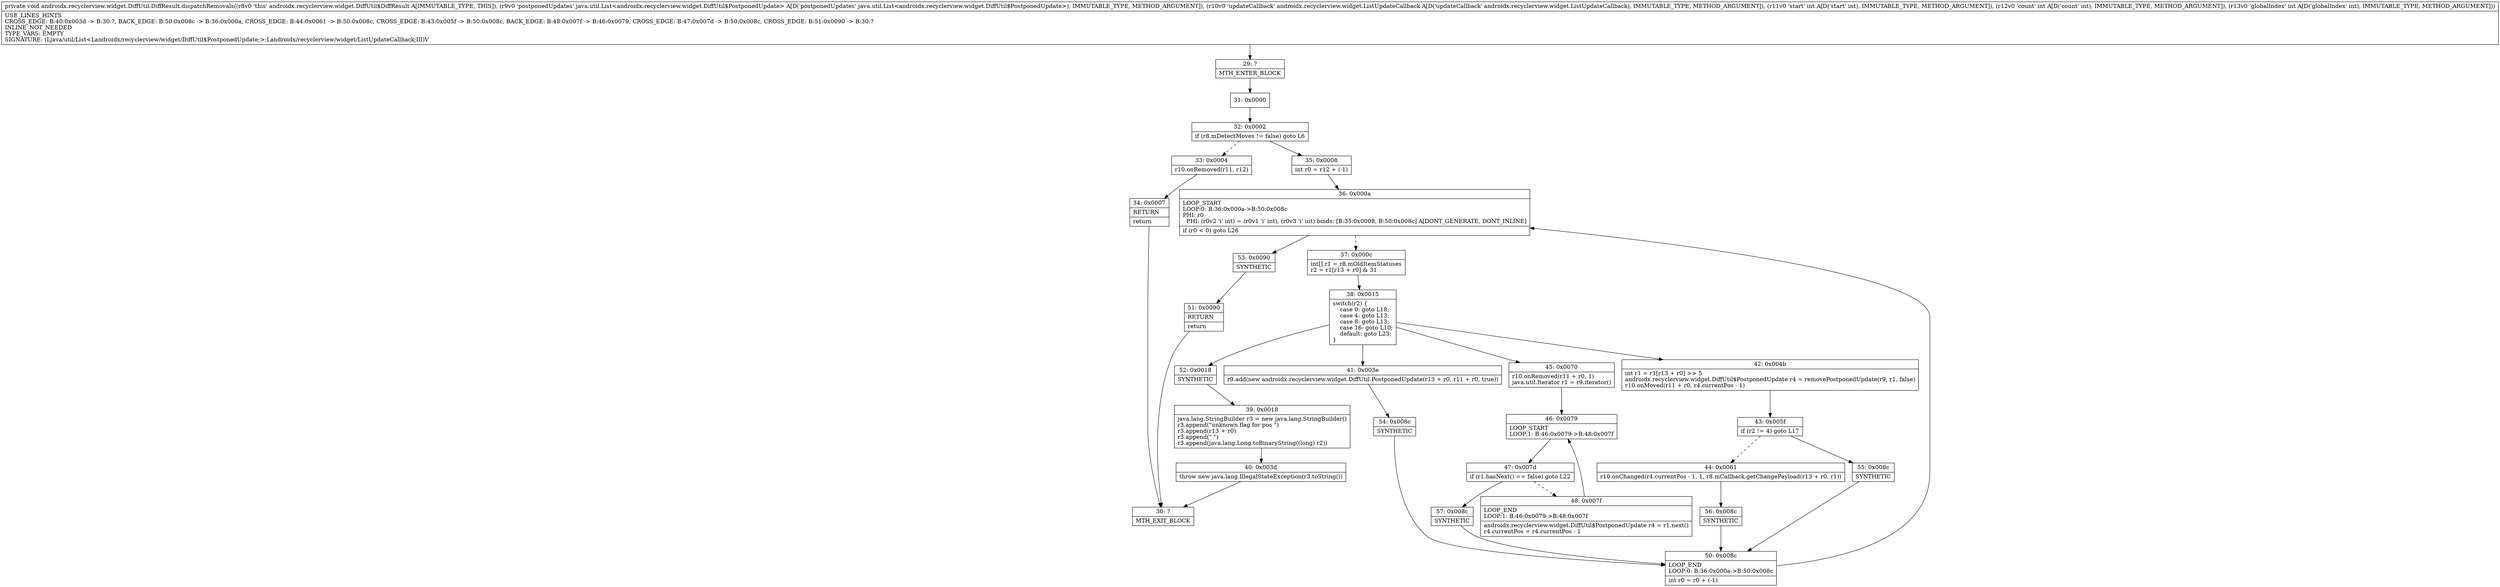 digraph "CFG forandroidx.recyclerview.widget.DiffUtil.DiffResult.dispatchRemovals(Ljava\/util\/List;Landroidx\/recyclerview\/widget\/ListUpdateCallback;III)V" {
Node_29 [shape=record,label="{29\:\ ?|MTH_ENTER_BLOCK\l}"];
Node_31 [shape=record,label="{31\:\ 0x0000}"];
Node_32 [shape=record,label="{32\:\ 0x0002|if (r8.mDetectMoves != false) goto L6\l}"];
Node_33 [shape=record,label="{33\:\ 0x0004|r10.onRemoved(r11, r12)\l}"];
Node_34 [shape=record,label="{34\:\ 0x0007|RETURN\l|return\l}"];
Node_30 [shape=record,label="{30\:\ ?|MTH_EXIT_BLOCK\l}"];
Node_35 [shape=record,label="{35\:\ 0x0008|int r0 = r12 + (\-1)\l}"];
Node_36 [shape=record,label="{36\:\ 0x000a|LOOP_START\lLOOP:0: B:36:0x000a\-\>B:50:0x008c\lPHI: r0 \l  PHI: (r0v2 'i' int) = (r0v1 'i' int), (r0v3 'i' int) binds: [B:35:0x0008, B:50:0x008c] A[DONT_GENERATE, DONT_INLINE]\l|if (r0 \< 0) goto L26\l}"];
Node_37 [shape=record,label="{37\:\ 0x000c|int[] r1 = r8.mOldItemStatuses\lr2 = r1[r13 + r0] & 31\l}"];
Node_38 [shape=record,label="{38\:\ 0x0015|switch(r2) \{\l    case 0: goto L18;\l    case 4: goto L13;\l    case 8: goto L13;\l    case 16: goto L10;\l    default: goto L23;\l\}\l}"];
Node_41 [shape=record,label="{41\:\ 0x003e|r9.add(new androidx.recyclerview.widget.DiffUtil.PostponedUpdate(r13 + r0, r11 + r0, true))\l}"];
Node_54 [shape=record,label="{54\:\ 0x008c|SYNTHETIC\l}"];
Node_50 [shape=record,label="{50\:\ 0x008c|LOOP_END\lLOOP:0: B:36:0x000a\-\>B:50:0x008c\l|int r0 = r0 + (\-1)\l}"];
Node_42 [shape=record,label="{42\:\ 0x004b|int r1 = r1[r13 + r0] \>\> 5\landroidx.recyclerview.widget.DiffUtil$PostponedUpdate r4 = removePostponedUpdate(r9, r1, false)\lr10.onMoved(r11 + r0, r4.currentPos \- 1)\l}"];
Node_43 [shape=record,label="{43\:\ 0x005f|if (r2 != 4) goto L17\l}"];
Node_44 [shape=record,label="{44\:\ 0x0061|r10.onChanged(r4.currentPos \- 1, 1, r8.mCallback.getChangePayload(r13 + r0, r1))\l}"];
Node_56 [shape=record,label="{56\:\ 0x008c|SYNTHETIC\l}"];
Node_55 [shape=record,label="{55\:\ 0x008c|SYNTHETIC\l}"];
Node_45 [shape=record,label="{45\:\ 0x0070|r10.onRemoved(r11 + r0, 1)\ljava.util.Iterator r1 = r9.iterator()\l}"];
Node_46 [shape=record,label="{46\:\ 0x0079|LOOP_START\lLOOP:1: B:46:0x0079\-\>B:48:0x007f\l}"];
Node_47 [shape=record,label="{47\:\ 0x007d|if (r1.hasNext() == false) goto L22\l}"];
Node_48 [shape=record,label="{48\:\ 0x007f|LOOP_END\lLOOP:1: B:46:0x0079\-\>B:48:0x007f\l|androidx.recyclerview.widget.DiffUtil$PostponedUpdate r4 = r1.next()\lr4.currentPos = r4.currentPos \- 1\l}"];
Node_57 [shape=record,label="{57\:\ 0x008c|SYNTHETIC\l}"];
Node_52 [shape=record,label="{52\:\ 0x0018|SYNTHETIC\l}"];
Node_39 [shape=record,label="{39\:\ 0x0018|java.lang.StringBuilder r3 = new java.lang.StringBuilder()\lr3.append(\"unknown flag for pos \")\lr3.append(r13 + r0)\lr3.append(\" \")\lr3.append(java.lang.Long.toBinaryString((long) r2))\l}"];
Node_40 [shape=record,label="{40\:\ 0x003d|throw new java.lang.IllegalStateException(r3.toString())\l}"];
Node_53 [shape=record,label="{53\:\ 0x0090|SYNTHETIC\l}"];
Node_51 [shape=record,label="{51\:\ 0x0090|RETURN\l|return\l}"];
MethodNode[shape=record,label="{private void androidx.recyclerview.widget.DiffUtil.DiffResult.dispatchRemovals((r8v0 'this' androidx.recyclerview.widget.DiffUtil$DiffResult A[IMMUTABLE_TYPE, THIS]), (r9v0 'postponedUpdates' java.util.List\<androidx.recyclerview.widget.DiffUtil$PostponedUpdate\> A[D('postponedUpdates' java.util.List\<androidx.recyclerview.widget.DiffUtil$PostponedUpdate\>), IMMUTABLE_TYPE, METHOD_ARGUMENT]), (r10v0 'updateCallback' androidx.recyclerview.widget.ListUpdateCallback A[D('updateCallback' androidx.recyclerview.widget.ListUpdateCallback), IMMUTABLE_TYPE, METHOD_ARGUMENT]), (r11v0 'start' int A[D('start' int), IMMUTABLE_TYPE, METHOD_ARGUMENT]), (r12v0 'count' int A[D('count' int), IMMUTABLE_TYPE, METHOD_ARGUMENT]), (r13v0 'globalIndex' int A[D('globalIndex' int), IMMUTABLE_TYPE, METHOD_ARGUMENT]))  | USE_LINES_HINTS\lCROSS_EDGE: B:40:0x003d \-\> B:30:?, BACK_EDGE: B:50:0x008c \-\> B:36:0x000a, CROSS_EDGE: B:44:0x0061 \-\> B:50:0x008c, CROSS_EDGE: B:43:0x005f \-\> B:50:0x008c, BACK_EDGE: B:48:0x007f \-\> B:46:0x0079, CROSS_EDGE: B:47:0x007d \-\> B:50:0x008c, CROSS_EDGE: B:51:0x0090 \-\> B:30:?\lINLINE_NOT_NEEDED\lTYPE_VARS: EMPTY\lSIGNATURE: (Ljava\/util\/List\<Landroidx\/recyclerview\/widget\/DiffUtil$PostponedUpdate;\>;Landroidx\/recyclerview\/widget\/ListUpdateCallback;III)V\l}"];
MethodNode -> Node_29;Node_29 -> Node_31;
Node_31 -> Node_32;
Node_32 -> Node_33[style=dashed];
Node_32 -> Node_35;
Node_33 -> Node_34;
Node_34 -> Node_30;
Node_35 -> Node_36;
Node_36 -> Node_37[style=dashed];
Node_36 -> Node_53;
Node_37 -> Node_38;
Node_38 -> Node_41;
Node_38 -> Node_42;
Node_38 -> Node_45;
Node_38 -> Node_52;
Node_41 -> Node_54;
Node_54 -> Node_50;
Node_50 -> Node_36;
Node_42 -> Node_43;
Node_43 -> Node_44[style=dashed];
Node_43 -> Node_55;
Node_44 -> Node_56;
Node_56 -> Node_50;
Node_55 -> Node_50;
Node_45 -> Node_46;
Node_46 -> Node_47;
Node_47 -> Node_48[style=dashed];
Node_47 -> Node_57;
Node_48 -> Node_46;
Node_57 -> Node_50;
Node_52 -> Node_39;
Node_39 -> Node_40;
Node_40 -> Node_30;
Node_53 -> Node_51;
Node_51 -> Node_30;
}

